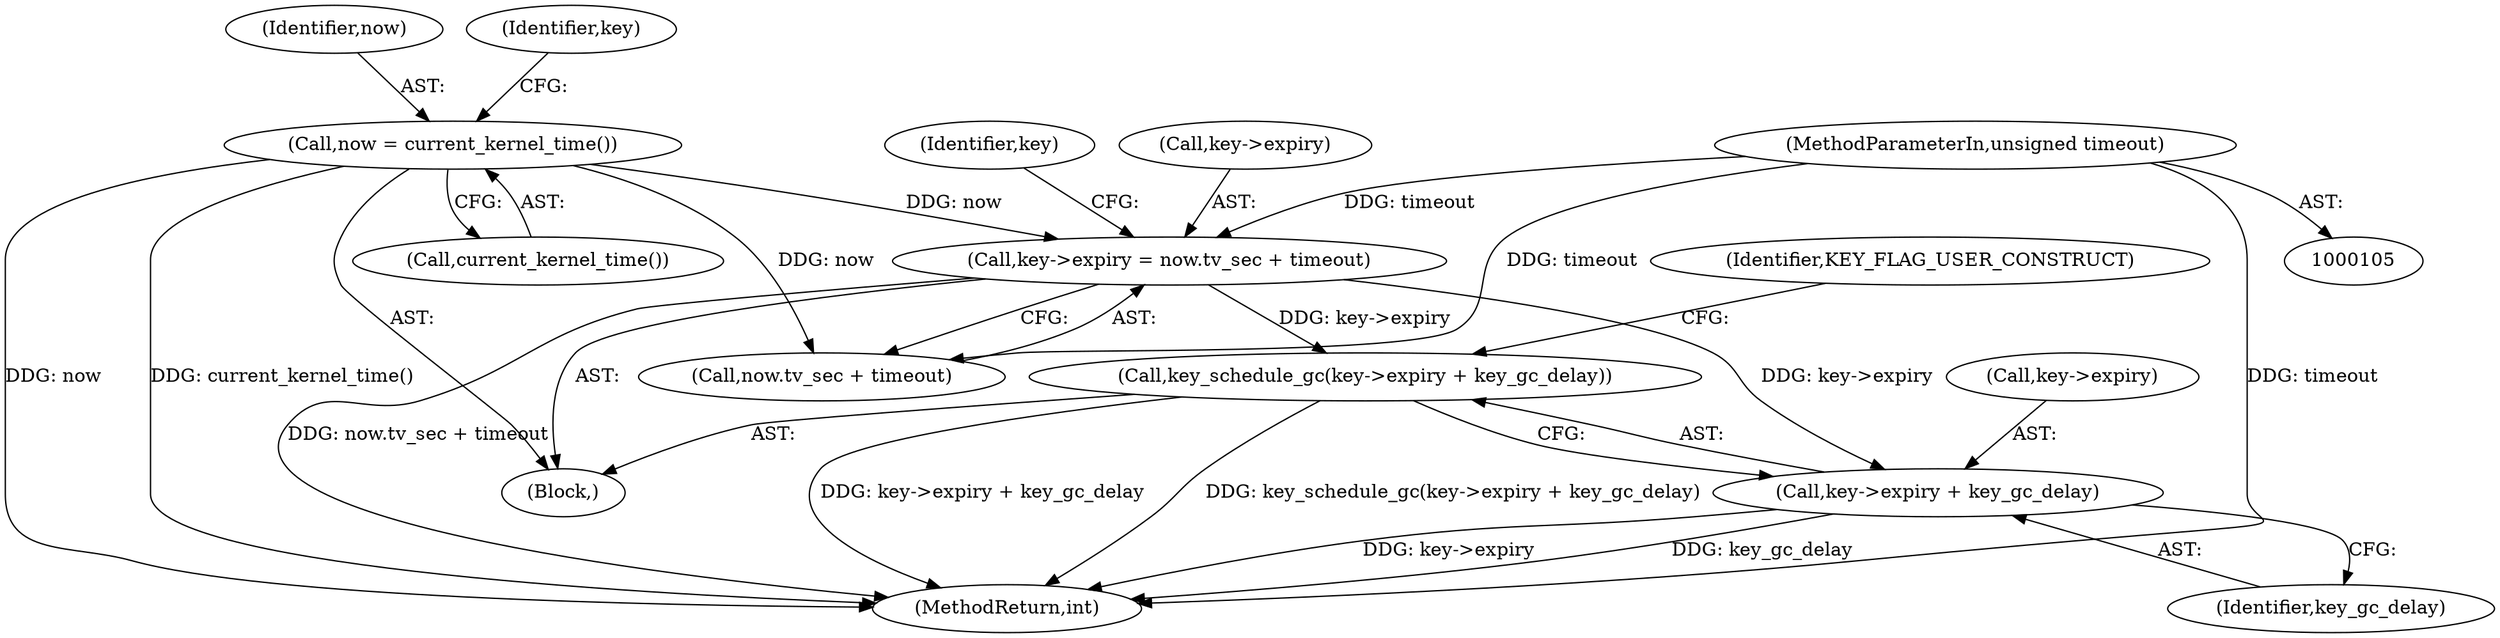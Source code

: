 digraph "0_linux_363b02dab09b3226f3bd1420dad9c72b79a42a76_6@integer" {
"1000192" [label="(Call,key->expiry = now.tv_sec + timeout)"];
"1000189" [label="(Call,now = current_kernel_time())"];
"1000107" [label="(MethodParameterIn,unsigned timeout)"];
"1000201" [label="(Call,key_schedule_gc(key->expiry + key_gc_delay))"];
"1000202" [label="(Call,key->expiry + key_gc_delay)"];
"1000192" [label="(Call,key->expiry = now.tv_sec + timeout)"];
"1000189" [label="(Call,now = current_kernel_time())"];
"1000191" [label="(Call,current_kernel_time())"];
"1000209" [label="(Identifier,KEY_FLAG_USER_CONSTRUCT)"];
"1000204" [label="(Identifier,key)"];
"1000107" [label="(MethodParameterIn,unsigned timeout)"];
"1000201" [label="(Call,key_schedule_gc(key->expiry + key_gc_delay))"];
"1000206" [label="(Identifier,key_gc_delay)"];
"1000196" [label="(Call,now.tv_sec + timeout)"];
"1000202" [label="(Call,key->expiry + key_gc_delay)"];
"1000203" [label="(Call,key->expiry)"];
"1000190" [label="(Identifier,now)"];
"1000194" [label="(Identifier,key)"];
"1000193" [label="(Call,key->expiry)"];
"1000265" [label="(MethodReturn,int)"];
"1000162" [label="(Block,)"];
"1000192" -> "1000162"  [label="AST: "];
"1000192" -> "1000196"  [label="CFG: "];
"1000193" -> "1000192"  [label="AST: "];
"1000196" -> "1000192"  [label="AST: "];
"1000204" -> "1000192"  [label="CFG: "];
"1000192" -> "1000265"  [label="DDG: now.tv_sec + timeout"];
"1000189" -> "1000192"  [label="DDG: now"];
"1000107" -> "1000192"  [label="DDG: timeout"];
"1000192" -> "1000201"  [label="DDG: key->expiry"];
"1000192" -> "1000202"  [label="DDG: key->expiry"];
"1000189" -> "1000162"  [label="AST: "];
"1000189" -> "1000191"  [label="CFG: "];
"1000190" -> "1000189"  [label="AST: "];
"1000191" -> "1000189"  [label="AST: "];
"1000194" -> "1000189"  [label="CFG: "];
"1000189" -> "1000265"  [label="DDG: now"];
"1000189" -> "1000265"  [label="DDG: current_kernel_time()"];
"1000189" -> "1000196"  [label="DDG: now"];
"1000107" -> "1000105"  [label="AST: "];
"1000107" -> "1000265"  [label="DDG: timeout"];
"1000107" -> "1000196"  [label="DDG: timeout"];
"1000201" -> "1000162"  [label="AST: "];
"1000201" -> "1000202"  [label="CFG: "];
"1000202" -> "1000201"  [label="AST: "];
"1000209" -> "1000201"  [label="CFG: "];
"1000201" -> "1000265"  [label="DDG: key_schedule_gc(key->expiry + key_gc_delay)"];
"1000201" -> "1000265"  [label="DDG: key->expiry + key_gc_delay"];
"1000202" -> "1000206"  [label="CFG: "];
"1000203" -> "1000202"  [label="AST: "];
"1000206" -> "1000202"  [label="AST: "];
"1000202" -> "1000265"  [label="DDG: key_gc_delay"];
"1000202" -> "1000265"  [label="DDG: key->expiry"];
}
